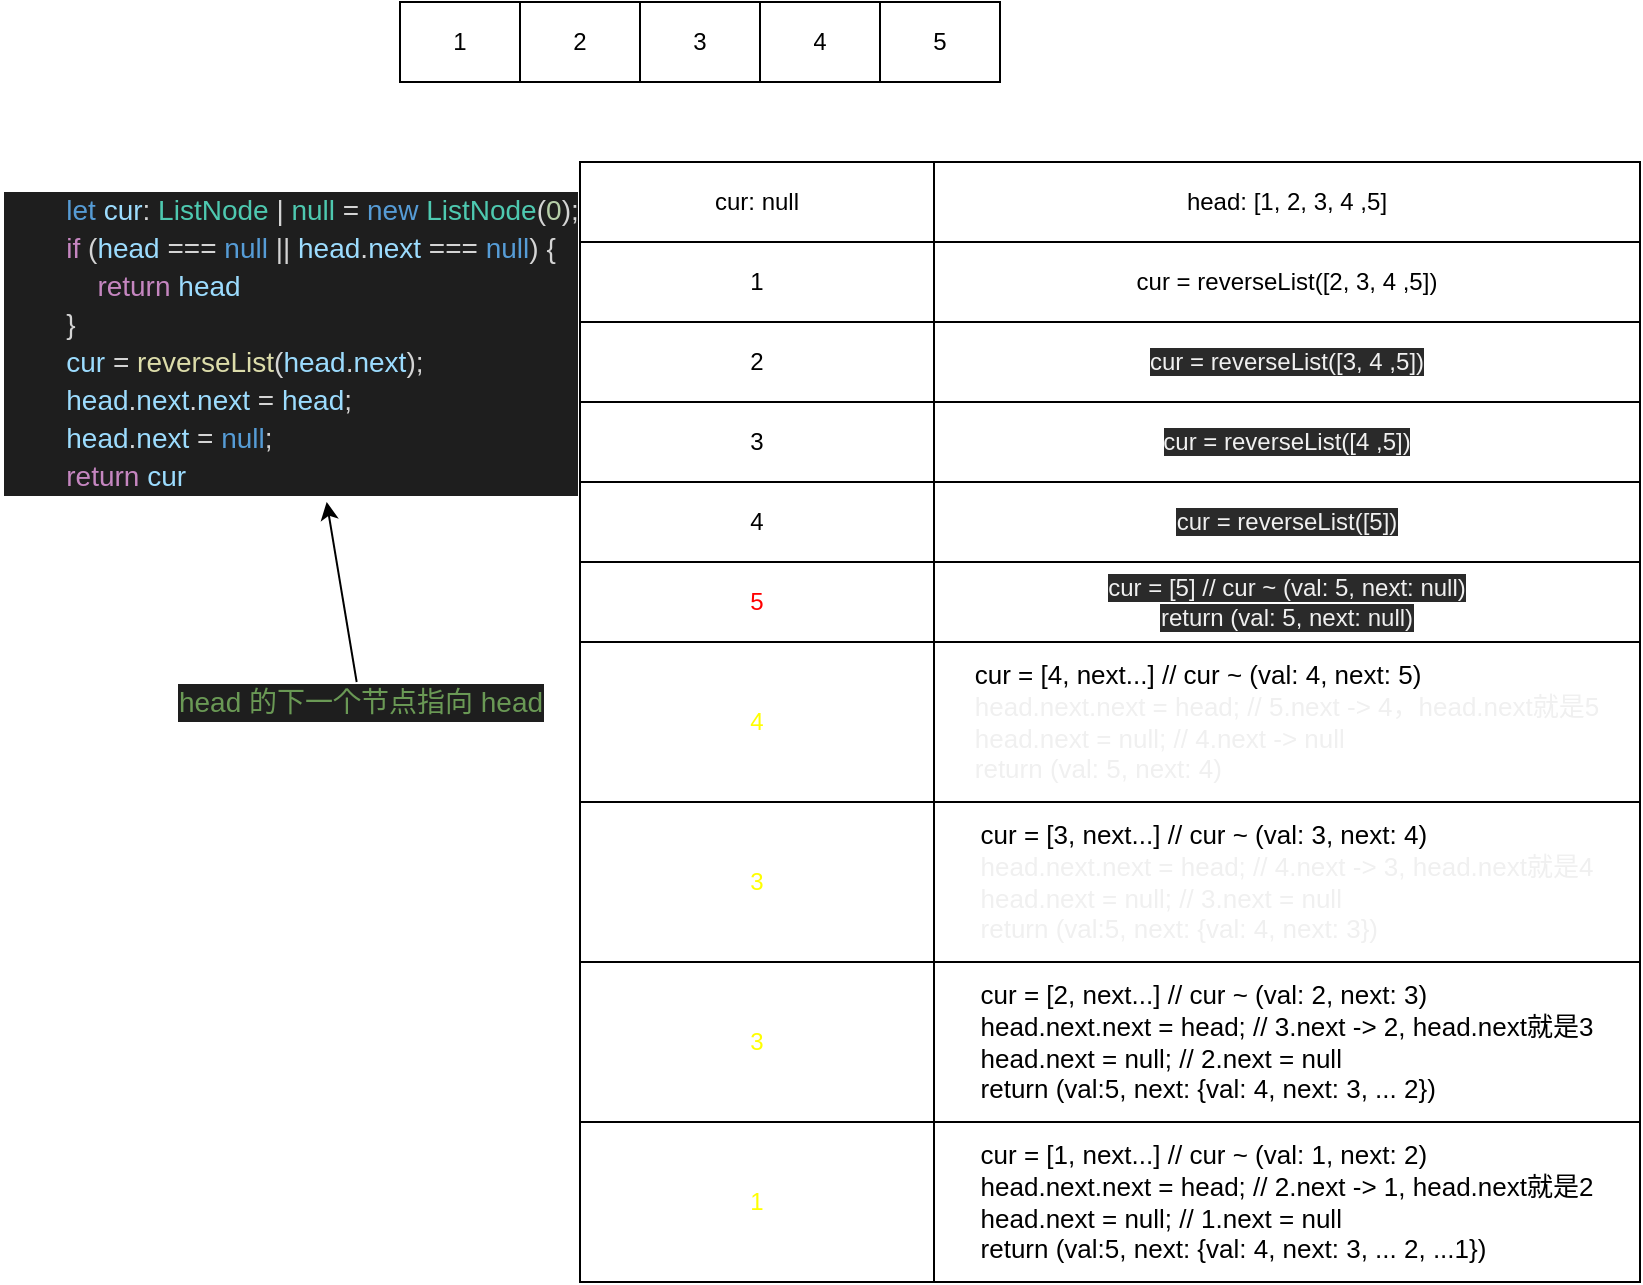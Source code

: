 <mxfile>
    <diagram id="fH2TM3SNKPnGluefSvum" name="第 1 页">
        <mxGraphModel dx="1088" dy="621" grid="1" gridSize="10" guides="1" tooltips="1" connect="1" arrows="1" fold="1" page="1" pageScale="1" pageWidth="827" pageHeight="1169" math="0" shadow="0">
            <root>
                <mxCell id="0"/>
                <mxCell id="1" parent="0"/>
                <mxCell id="3" value="" style="shape=table;startSize=0;container=1;collapsible=0;childLayout=tableLayout;" parent="1" vertex="1">
                    <mxGeometry x="200" y="160" width="300" height="40" as="geometry"/>
                </mxCell>
                <mxCell id="4" value="" style="shape=partialRectangle;collapsible=0;dropTarget=0;pointerEvents=0;fillColor=none;top=0;left=0;bottom=0;right=0;points=[[0,0.5],[1,0.5]];portConstraint=eastwest;" parent="3" vertex="1">
                    <mxGeometry width="300" height="40" as="geometry"/>
                </mxCell>
                <mxCell id="5" value="1" style="shape=partialRectangle;html=1;whiteSpace=wrap;connectable=0;overflow=hidden;fillColor=none;top=0;left=0;bottom=0;right=0;pointerEvents=1;" parent="4" vertex="1">
                    <mxGeometry width="60" height="40" as="geometry">
                        <mxRectangle width="60" height="40" as="alternateBounds"/>
                    </mxGeometry>
                </mxCell>
                <mxCell id="6" value="2" style="shape=partialRectangle;html=1;whiteSpace=wrap;connectable=0;overflow=hidden;fillColor=none;top=0;left=0;bottom=0;right=0;pointerEvents=1;" parent="4" vertex="1">
                    <mxGeometry x="60" width="60" height="40" as="geometry">
                        <mxRectangle width="60" height="40" as="alternateBounds"/>
                    </mxGeometry>
                </mxCell>
                <mxCell id="7" value="3" style="shape=partialRectangle;html=1;whiteSpace=wrap;connectable=0;overflow=hidden;fillColor=none;top=0;left=0;bottom=0;right=0;pointerEvents=1;" parent="4" vertex="1">
                    <mxGeometry x="120" width="60" height="40" as="geometry">
                        <mxRectangle width="60" height="40" as="alternateBounds"/>
                    </mxGeometry>
                </mxCell>
                <mxCell id="8" value="4" style="shape=partialRectangle;html=1;whiteSpace=wrap;connectable=0;overflow=hidden;fillColor=none;top=0;left=0;bottom=0;right=0;pointerEvents=1;" parent="4" vertex="1">
                    <mxGeometry x="180" width="60" height="40" as="geometry">
                        <mxRectangle width="60" height="40" as="alternateBounds"/>
                    </mxGeometry>
                </mxCell>
                <mxCell id="9" value="5" style="shape=partialRectangle;html=1;whiteSpace=wrap;connectable=0;overflow=hidden;fillColor=none;top=0;left=0;bottom=0;right=0;pointerEvents=1;" parent="4" vertex="1">
                    <mxGeometry x="240" width="60" height="40" as="geometry">
                        <mxRectangle width="60" height="40" as="alternateBounds"/>
                    </mxGeometry>
                </mxCell>
                <mxCell id="13" value="" style="shape=table;startSize=0;container=1;collapsible=0;childLayout=tableLayout;align=left;" parent="1" vertex="1">
                    <mxGeometry x="290" y="240" width="530" height="560" as="geometry"/>
                </mxCell>
                <mxCell id="14" value="" style="shape=partialRectangle;collapsible=0;dropTarget=0;pointerEvents=0;fillColor=none;top=0;left=0;bottom=0;right=0;points=[[0,0.5],[1,0.5]];portConstraint=eastwest;" parent="13" vertex="1">
                    <mxGeometry width="530" height="40" as="geometry"/>
                </mxCell>
                <mxCell id="15" value="cur: null" style="shape=partialRectangle;html=1;whiteSpace=wrap;connectable=0;overflow=hidden;fillColor=none;top=0;left=0;bottom=0;right=0;pointerEvents=1;" parent="14" vertex="1">
                    <mxGeometry width="177" height="40" as="geometry">
                        <mxRectangle width="177" height="40" as="alternateBounds"/>
                    </mxGeometry>
                </mxCell>
                <mxCell id="16" value="head: [1, 2, 3, 4 ,5]" style="shape=partialRectangle;html=1;whiteSpace=wrap;connectable=0;overflow=hidden;fillColor=none;top=0;left=0;bottom=0;right=0;pointerEvents=1;" parent="14" vertex="1">
                    <mxGeometry x="177" width="353" height="40" as="geometry">
                        <mxRectangle width="353" height="40" as="alternateBounds"/>
                    </mxGeometry>
                </mxCell>
                <mxCell id="17" value="" style="shape=partialRectangle;collapsible=0;dropTarget=0;pointerEvents=0;fillColor=none;top=0;left=0;bottom=0;right=0;points=[[0,0.5],[1,0.5]];portConstraint=eastwest;" parent="13" vertex="1">
                    <mxGeometry y="40" width="530" height="40" as="geometry"/>
                </mxCell>
                <mxCell id="18" value="1" style="shape=partialRectangle;html=1;whiteSpace=wrap;connectable=0;overflow=hidden;fillColor=none;top=0;left=0;bottom=0;right=0;pointerEvents=1;" parent="17" vertex="1">
                    <mxGeometry width="177" height="40" as="geometry">
                        <mxRectangle width="177" height="40" as="alternateBounds"/>
                    </mxGeometry>
                </mxCell>
                <mxCell id="19" value="cur = reverseList([2, 3, 4 ,5])&lt;br&gt;" style="shape=partialRectangle;html=1;whiteSpace=wrap;connectable=0;overflow=hidden;fillColor=none;top=0;left=0;bottom=0;right=0;pointerEvents=1;align=center;" parent="17" vertex="1">
                    <mxGeometry x="177" width="353" height="40" as="geometry">
                        <mxRectangle width="353" height="40" as="alternateBounds"/>
                    </mxGeometry>
                </mxCell>
                <mxCell id="20" value="" style="shape=partialRectangle;collapsible=0;dropTarget=0;pointerEvents=0;fillColor=none;top=0;left=0;bottom=0;right=0;points=[[0,0.5],[1,0.5]];portConstraint=eastwest;" parent="13" vertex="1">
                    <mxGeometry y="80" width="530" height="40" as="geometry"/>
                </mxCell>
                <mxCell id="21" value="2" style="shape=partialRectangle;html=1;whiteSpace=wrap;connectable=0;overflow=hidden;fillColor=none;top=0;left=0;bottom=0;right=0;pointerEvents=1;" parent="20" vertex="1">
                    <mxGeometry width="177" height="40" as="geometry">
                        <mxRectangle width="177" height="40" as="alternateBounds"/>
                    </mxGeometry>
                </mxCell>
                <mxCell id="22" value="&lt;span style=&quot;color: rgb(240 , 240 , 240) ; font-family: &amp;#34;helvetica&amp;#34; ; font-size: 12px ; font-style: normal ; font-weight: 400 ; letter-spacing: normal ; text-align: center ; text-indent: 0px ; text-transform: none ; word-spacing: 0px ; background-color: rgb(42 , 42 , 42) ; display: inline ; float: none&quot;&gt;cur = reverseList([3, 4 ,5])&lt;/span&gt;" style="shape=partialRectangle;html=1;whiteSpace=wrap;connectable=0;overflow=hidden;fillColor=none;top=0;left=0;bottom=0;right=0;pointerEvents=1;" parent="20" vertex="1">
                    <mxGeometry x="177" width="353" height="40" as="geometry">
                        <mxRectangle width="353" height="40" as="alternateBounds"/>
                    </mxGeometry>
                </mxCell>
                <mxCell id="23" value="" style="shape=partialRectangle;collapsible=0;dropTarget=0;pointerEvents=0;fillColor=none;top=0;left=0;bottom=0;right=0;points=[[0,0.5],[1,0.5]];portConstraint=eastwest;" parent="13" vertex="1">
                    <mxGeometry y="120" width="530" height="40" as="geometry"/>
                </mxCell>
                <mxCell id="24" value="3" style="shape=partialRectangle;html=1;whiteSpace=wrap;connectable=0;overflow=hidden;fillColor=none;top=0;left=0;bottom=0;right=0;pointerEvents=1;" parent="23" vertex="1">
                    <mxGeometry width="177" height="40" as="geometry">
                        <mxRectangle width="177" height="40" as="alternateBounds"/>
                    </mxGeometry>
                </mxCell>
                <mxCell id="25" value="&lt;span style=&quot;color: rgb(240 , 240 , 240) ; font-family: &amp;#34;helvetica&amp;#34; ; font-size: 12px ; font-style: normal ; font-weight: 400 ; letter-spacing: normal ; text-align: center ; text-indent: 0px ; text-transform: none ; word-spacing: 0px ; background-color: rgb(42 , 42 , 42) ; display: inline ; float: none&quot;&gt;cur = reverseList([4 ,5])&lt;/span&gt;" style="shape=partialRectangle;html=1;whiteSpace=wrap;connectable=0;overflow=hidden;fillColor=none;top=0;left=0;bottom=0;right=0;pointerEvents=1;" parent="23" vertex="1">
                    <mxGeometry x="177" width="353" height="40" as="geometry">
                        <mxRectangle width="353" height="40" as="alternateBounds"/>
                    </mxGeometry>
                </mxCell>
                <mxCell id="45" value="" style="shape=partialRectangle;collapsible=0;dropTarget=0;pointerEvents=0;fillColor=none;top=0;left=0;bottom=0;right=0;points=[[0,0.5],[1,0.5]];portConstraint=eastwest;" parent="13" vertex="1">
                    <mxGeometry y="160" width="530" height="40" as="geometry"/>
                </mxCell>
                <mxCell id="46" value="4" style="shape=partialRectangle;html=1;whiteSpace=wrap;connectable=0;overflow=hidden;fillColor=none;top=0;left=0;bottom=0;right=0;pointerEvents=1;" parent="45" vertex="1">
                    <mxGeometry width="177" height="40" as="geometry">
                        <mxRectangle width="177" height="40" as="alternateBounds"/>
                    </mxGeometry>
                </mxCell>
                <mxCell id="47" value="&lt;span style=&quot;color: rgb(240 , 240 , 240) ; font-family: &amp;#34;helvetica&amp;#34; ; font-size: 12px ; font-style: normal ; font-weight: 400 ; letter-spacing: normal ; text-align: center ; text-indent: 0px ; text-transform: none ; word-spacing: 0px ; background-color: rgb(42 , 42 , 42) ; display: inline ; float: none&quot;&gt;cur = reverseList([5])&lt;/span&gt;" style="shape=partialRectangle;html=1;whiteSpace=wrap;connectable=0;overflow=hidden;fillColor=none;top=0;left=0;bottom=0;right=0;pointerEvents=1;" parent="45" vertex="1">
                    <mxGeometry x="177" width="353" height="40" as="geometry">
                        <mxRectangle width="353" height="40" as="alternateBounds"/>
                    </mxGeometry>
                </mxCell>
                <mxCell id="53" value="" style="shape=partialRectangle;collapsible=0;dropTarget=0;pointerEvents=0;fillColor=none;top=0;left=0;bottom=0;right=0;points=[[0,0.5],[1,0.5]];portConstraint=eastwest;" vertex="1" parent="13">
                    <mxGeometry y="200" width="530" height="40" as="geometry"/>
                </mxCell>
                <mxCell id="54" value="5" style="shape=partialRectangle;html=1;whiteSpace=wrap;connectable=0;overflow=hidden;fillColor=none;top=0;left=0;bottom=0;right=0;pointerEvents=1;fontColor=#FF0000;" vertex="1" parent="53">
                    <mxGeometry width="177" height="40" as="geometry">
                        <mxRectangle width="177" height="40" as="alternateBounds"/>
                    </mxGeometry>
                </mxCell>
                <mxCell id="55" value="&lt;span style=&quot;color: rgb(240 , 240 , 240) ; font-family: &amp;#34;helvetica&amp;#34; ; font-size: 12px ; font-style: normal ; font-weight: 400 ; letter-spacing: normal ; text-align: center ; text-indent: 0px ; text-transform: none ; word-spacing: 0px ; background-color: rgb(42 , 42 , 42) ; display: inline ; float: none&quot;&gt;cur = [5] // cur ~ (val: 5, next: null)&lt;br&gt;return (val: 5, next: null)&lt;br&gt;&lt;/span&gt;" style="shape=partialRectangle;html=1;whiteSpace=wrap;connectable=0;overflow=hidden;fillColor=none;top=0;left=0;bottom=0;right=0;pointerEvents=1;" vertex="1" parent="53">
                    <mxGeometry x="177" width="353" height="40" as="geometry">
                        <mxRectangle width="353" height="40" as="alternateBounds"/>
                    </mxGeometry>
                </mxCell>
                <mxCell id="56" value="" style="shape=partialRectangle;collapsible=0;dropTarget=0;pointerEvents=0;fillColor=none;top=0;left=0;bottom=0;right=0;points=[[0,0.5],[1,0.5]];portConstraint=eastwest;fontSize=9;" vertex="1" parent="13">
                    <mxGeometry y="240" width="530" height="80" as="geometry"/>
                </mxCell>
                <mxCell id="57" value="4" style="shape=partialRectangle;html=1;whiteSpace=wrap;connectable=0;overflow=hidden;fillColor=none;top=0;left=0;bottom=0;right=0;pointerEvents=1;fontColor=#FFFF00;" vertex="1" parent="56">
                    <mxGeometry width="177" height="80" as="geometry">
                        <mxRectangle width="177" height="80" as="alternateBounds"/>
                    </mxGeometry>
                </mxCell>
                <mxCell id="58" value="&lt;div style=&quot;text-align: justify&quot;&gt;&lt;span style=&quot;font-family: &amp;#34;helvetica&amp;#34; ; font-size: 13px&quot;&gt;cur = [4, next...] // cur ~ (val: 4, next: 5)&lt;/span&gt;&lt;/div&gt;&lt;span style=&quot;color: rgb(240 , 240 , 240) ; font-family: &amp;#34;helvetica&amp;#34; ; font-size: 13px ; font-style: normal ; font-weight: 400 ; letter-spacing: normal ; text-indent: 0px ; text-transform: none ; word-spacing: 0px ; background-color: rgb(42 , 42 , 42) ; display: inline ; float: none&quot;&gt;&lt;div style=&quot;text-align: justify&quot;&gt;head.next.next = head; // 5.next -&amp;gt; 4，head.next就是5&lt;/div&gt;&lt;div style=&quot;text-align: justify&quot;&gt;head.next = null; // 4.next -&amp;gt; null&lt;/div&gt;&lt;div style=&quot;text-align: justify&quot;&gt;return (val: 5, next: 4)&lt;/div&gt;&lt;/span&gt;" style="shape=partialRectangle;html=1;whiteSpace=wrap;connectable=0;overflow=hidden;fillColor=none;top=0;left=0;bottom=0;right=0;pointerEvents=1;fontSize=11;align=center;" vertex="1" parent="56">
                    <mxGeometry x="177" width="353" height="80" as="geometry">
                        <mxRectangle width="353" height="80" as="alternateBounds"/>
                    </mxGeometry>
                </mxCell>
                <mxCell id="59" value="" style="shape=partialRectangle;collapsible=0;dropTarget=0;pointerEvents=0;fillColor=none;top=0;left=0;bottom=0;right=0;points=[[0,0.5],[1,0.5]];portConstraint=eastwest;fontSize=11;" vertex="1" parent="13">
                    <mxGeometry y="320" width="530" height="80" as="geometry"/>
                </mxCell>
                <mxCell id="60" value="3" style="shape=partialRectangle;html=1;whiteSpace=wrap;connectable=0;overflow=hidden;fillColor=none;top=0;left=0;bottom=0;right=0;pointerEvents=1;fontColor=#FFFF00;" vertex="1" parent="59">
                    <mxGeometry width="177" height="80" as="geometry">
                        <mxRectangle width="177" height="80" as="alternateBounds"/>
                    </mxGeometry>
                </mxCell>
                <mxCell id="61" value="&lt;div style=&quot;text-align: justify&quot;&gt;&lt;span style=&quot;font-size: 13px ; font-family: &amp;#34;helvetica&amp;#34;&quot;&gt;cur = [3, next...] // cur ~ (val: 3, next: 4)&lt;/span&gt;&lt;/div&gt;&lt;span style=&quot;color: rgb(240 , 240 , 240) ; font-family: &amp;#34;helvetica&amp;#34; ; font-style: normal ; font-weight: 400 ; letter-spacing: normal ; text-align: center ; text-indent: 0px ; text-transform: none ; word-spacing: 0px ; background-color: rgb(42 , 42 , 42) ; display: inline ; float: none ; font-size: 13px&quot;&gt;&lt;div style=&quot;text-align: justify&quot;&gt;head.next.next = head; // 4.next -&amp;gt; 3, head.next就是4&lt;/div&gt;&lt;div style=&quot;text-align: justify&quot;&gt;head.next = null; // 3.next = null&lt;/div&gt;&lt;div style=&quot;text-align: justify&quot;&gt;return (val:5, next: {val: 4, next: 3})&lt;/div&gt;&lt;/span&gt;" style="shape=partialRectangle;html=1;whiteSpace=wrap;connectable=0;overflow=hidden;fillColor=none;top=0;left=0;bottom=0;right=0;pointerEvents=1;" vertex="1" parent="59">
                    <mxGeometry x="177" width="353" height="80" as="geometry">
                        <mxRectangle width="353" height="80" as="alternateBounds"/>
                    </mxGeometry>
                </mxCell>
                <mxCell id="62" value="" style="shape=partialRectangle;collapsible=0;dropTarget=0;pointerEvents=0;fillColor=none;top=0;left=0;bottom=0;right=0;points=[[0,0.5],[1,0.5]];portConstraint=eastwest;" vertex="1" parent="13">
                    <mxGeometry y="400" width="530" height="80" as="geometry"/>
                </mxCell>
                <mxCell id="63" value="3" style="shape=partialRectangle;html=1;whiteSpace=wrap;connectable=0;overflow=hidden;fillColor=none;top=0;left=0;bottom=0;right=0;pointerEvents=1;fontColor=#FFFF00;" vertex="1" parent="62">
                    <mxGeometry width="177" height="80" as="geometry">
                        <mxRectangle width="177" height="80" as="alternateBounds"/>
                    </mxGeometry>
                </mxCell>
                <mxCell id="64" value="&lt;div style=&quot;text-align: justify&quot;&gt;&lt;div style=&quot;font-size: 12px&quot;&gt;&lt;span style=&quot;font-size: 13px ; font-family: &amp;#34;helvetica&amp;#34;&quot;&gt;cur = [2, next...] // cur ~ (val: 2, next: 3)&lt;/span&gt;&lt;/div&gt;&lt;span style=&quot;text-align: center ; font-family: &amp;#34;helvetica&amp;#34;&quot;&gt;&lt;div style=&quot;text-align: justify&quot;&gt;head.next.next = head; // 3.next -&amp;gt; 2, head.next就是3&lt;/div&gt;&lt;div style=&quot;text-align: justify&quot;&gt;head.next = null; // 2.next = null&lt;/div&gt;&lt;div style=&quot;text-align: justify&quot;&gt;return (val:5, next: {val: 4, next: 3, ... 2})&lt;/div&gt;&lt;/span&gt;&lt;/div&gt;" style="shape=partialRectangle;html=1;whiteSpace=wrap;connectable=0;overflow=hidden;fillColor=none;top=0;left=0;bottom=0;right=0;pointerEvents=1;fontSize=13;" vertex="1" parent="62">
                    <mxGeometry x="177" width="353" height="80" as="geometry">
                        <mxRectangle width="353" height="80" as="alternateBounds"/>
                    </mxGeometry>
                </mxCell>
                <mxCell id="26" value="" style="shape=partialRectangle;collapsible=0;dropTarget=0;pointerEvents=0;fillColor=none;top=0;left=0;bottom=0;right=0;points=[[0,0.5],[1,0.5]];portConstraint=eastwest;" parent="13" vertex="1">
                    <mxGeometry y="480" width="530" height="80" as="geometry"/>
                </mxCell>
                <mxCell id="27" value="1" style="shape=partialRectangle;html=1;whiteSpace=wrap;connectable=0;overflow=hidden;fillColor=none;top=0;left=0;bottom=0;right=0;pointerEvents=1;fontColor=#FFFF00;" parent="26" vertex="1">
                    <mxGeometry width="177" height="80" as="geometry">
                        <mxRectangle width="177" height="80" as="alternateBounds"/>
                    </mxGeometry>
                </mxCell>
                <mxCell id="28" value="&lt;div style=&quot;text-align: justify&quot;&gt;&lt;div style=&quot;font-size: 12px&quot;&gt;&lt;span style=&quot;font-size: 13px ; font-family: &amp;#34;helvetica&amp;#34;&quot;&gt;cur = [1, next...] // cur ~ (val: 1, next: 2)&lt;/span&gt;&lt;/div&gt;&lt;span style=&quot;text-align: center ; font-family: &amp;#34;helvetica&amp;#34;&quot;&gt;&lt;div style=&quot;text-align: justify&quot;&gt;head.next.next = head; // 2.next -&amp;gt; 1, head.next就是2&lt;/div&gt;&lt;div style=&quot;text-align: justify&quot;&gt;head.next = null; // 1.next = null&lt;/div&gt;&lt;div style=&quot;text-align: justify&quot;&gt;return (val:5, next: {val: 4, next: 3, ... 2, ...1})&lt;/div&gt;&lt;/span&gt;&lt;/div&gt;" style="shape=partialRectangle;html=1;whiteSpace=wrap;connectable=0;overflow=hidden;fillColor=none;top=0;left=0;bottom=0;right=0;pointerEvents=1;fontSize=13;" parent="26" vertex="1">
                    <mxGeometry x="177" width="353" height="80" as="geometry">
                        <mxRectangle width="353" height="80" as="alternateBounds"/>
                    </mxGeometry>
                </mxCell>
                <mxCell id="42" value="&lt;div style=&quot;color: rgb(212 , 212 , 212) ; background-color: rgb(30 , 30 , 30) ; font-family: , &amp;quot;consolas&amp;quot; , &amp;quot;courier new&amp;quot; , monospace , &amp;quot;consolas&amp;quot; , &amp;quot;courier new&amp;quot; , monospace ; font-size: 14px ; line-height: 19px&quot;&gt;&lt;div style=&quot;font-family: , &amp;quot;consolas&amp;quot; , &amp;quot;courier new&amp;quot; , monospace , &amp;quot;consolas&amp;quot; , &amp;quot;courier new&amp;quot; , monospace ; line-height: 19px&quot;&gt;&lt;div&gt;&lt;span style=&quot;color: #569cd6&quot;&gt;&lt;span style=&quot;white-space: pre&quot;&gt;&#9;&lt;/span&gt;let&lt;/span&gt; &lt;span style=&quot;color: #9cdcfe&quot;&gt;cur&lt;/span&gt;: &lt;span style=&quot;color: #4ec9b0&quot;&gt;ListNode&lt;/span&gt; | &lt;span style=&quot;color: #4ec9b0&quot;&gt;null&lt;/span&gt; = &lt;span style=&quot;color: #569cd6&quot;&gt;new&lt;/span&gt; &lt;span style=&quot;color: #4ec9b0&quot;&gt;ListNode&lt;/span&gt;(&lt;span style=&quot;color: #b5cea8&quot;&gt;0&lt;/span&gt;);&lt;/div&gt;&lt;div&gt;&amp;nbsp; &amp;nbsp; &amp;nbsp; &amp;nbsp; &lt;span style=&quot;color: #c586c0&quot;&gt;if&lt;/span&gt; (&lt;span style=&quot;color: #9cdcfe&quot;&gt;head&lt;/span&gt; === &lt;span style=&quot;color: #569cd6&quot;&gt;null&lt;/span&gt; || &lt;span style=&quot;color: #9cdcfe&quot;&gt;head&lt;/span&gt;.&lt;span style=&quot;color: #9cdcfe&quot;&gt;next&lt;/span&gt; === &lt;span style=&quot;color: #569cd6&quot;&gt;null&lt;/span&gt;) {&lt;/div&gt;&lt;div&gt;&amp;nbsp; &amp;nbsp; &amp;nbsp; &amp;nbsp; &amp;nbsp; &amp;nbsp; &lt;span style=&quot;color: #c586c0&quot;&gt;return&lt;/span&gt; &lt;span style=&quot;color: #9cdcfe&quot;&gt;head&lt;/span&gt;&lt;/div&gt;&lt;div&gt;&amp;nbsp; &amp;nbsp; &amp;nbsp; &amp;nbsp; }&lt;/div&gt;&lt;div&gt;&amp;nbsp; &amp;nbsp; &amp;nbsp; &amp;nbsp; &lt;span style=&quot;color: #9cdcfe&quot;&gt;cur&lt;/span&gt; = &lt;span style=&quot;color: #dcdcaa&quot;&gt;reverseList&lt;/span&gt;(&lt;span style=&quot;color: #9cdcfe&quot;&gt;head&lt;/span&gt;.&lt;span style=&quot;color: #9cdcfe&quot;&gt;next&lt;/span&gt;);&lt;/div&gt;&lt;div&gt;&amp;nbsp; &amp;nbsp; &amp;nbsp; &amp;nbsp; &lt;span style=&quot;color: #9cdcfe&quot;&gt;head&lt;/span&gt;.&lt;span style=&quot;color: #9cdcfe&quot;&gt;next&lt;/span&gt;.&lt;span style=&quot;color: #9cdcfe&quot;&gt;next&lt;/span&gt; = &lt;span style=&quot;color: #9cdcfe&quot;&gt;head&lt;/span&gt;;&lt;/div&gt;&lt;div&gt;&amp;nbsp; &amp;nbsp; &amp;nbsp; &amp;nbsp; &lt;span style=&quot;color: #9cdcfe&quot;&gt;head&lt;/span&gt;.&lt;span style=&quot;color: #9cdcfe&quot;&gt;next&lt;/span&gt; = &lt;span style=&quot;color: #569cd6&quot;&gt;null&lt;/span&gt;;&lt;/div&gt;&lt;div&gt;&amp;nbsp; &amp;nbsp; &amp;nbsp; &amp;nbsp; &lt;span style=&quot;color: #c586c0&quot;&gt;return&lt;/span&gt; &lt;span style=&quot;color: #9cdcfe&quot;&gt;cur&lt;/span&gt;&lt;/div&gt;&lt;/div&gt;&lt;/div&gt;" style="text;html=1;align=left;verticalAlign=middle;resizable=0;points=[];autosize=1;strokeColor=none;fillColor=none;" parent="1" vertex="1">
                    <mxGeometry y="250" width="300" height="160" as="geometry"/>
                </mxCell>
                <mxCell id="72" value="" style="edgeStyle=none;html=1;fontSize=13;fontColor=#FF0000;" edge="1" parent="1" source="70" target="42">
                    <mxGeometry relative="1" as="geometry"/>
                </mxCell>
                <mxCell id="70" value="&lt;div style=&quot;color: rgb(212 , 212 , 212) ; background-color: rgb(30 , 30 , 30) ; font-family: , &amp;#34;consolas&amp;#34; , &amp;#34;courier new&amp;#34; , monospace , &amp;#34;consolas&amp;#34; , &amp;#34;courier new&amp;#34; , monospace ; font-size: 14px ; line-height: 19px&quot;&gt;&lt;span style=&quot;color: #6a9955&quot;&gt;head 的下一个节点指向 head&lt;/span&gt;&lt;/div&gt;" style="text;html=1;align=center;verticalAlign=middle;resizable=0;points=[];autosize=1;strokeColor=none;fillColor=none;fontSize=13;fontColor=#FF0000;" vertex="1" parent="1">
                    <mxGeometry x="80" y="500" width="200" height="20" as="geometry"/>
                </mxCell>
            </root>
        </mxGraphModel>
    </diagram>
</mxfile>